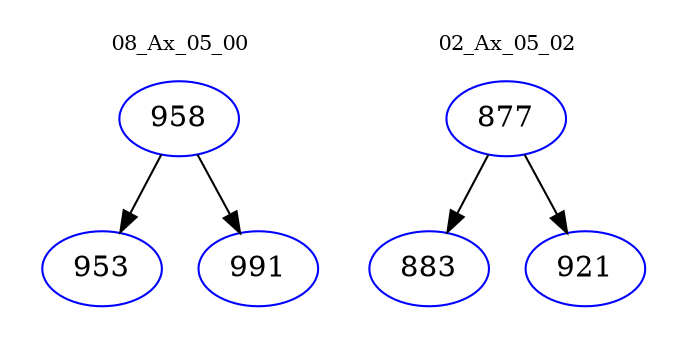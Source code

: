 digraph{
subgraph cluster_0 {
color = white
label = "08_Ax_05_00";
fontsize=10;
T0_958 [label="958", color="blue"]
T0_958 -> T0_953 [color="black"]
T0_953 [label="953", color="blue"]
T0_958 -> T0_991 [color="black"]
T0_991 [label="991", color="blue"]
}
subgraph cluster_1 {
color = white
label = "02_Ax_05_02";
fontsize=10;
T1_877 [label="877", color="blue"]
T1_877 -> T1_883 [color="black"]
T1_883 [label="883", color="blue"]
T1_877 -> T1_921 [color="black"]
T1_921 [label="921", color="blue"]
}
}
